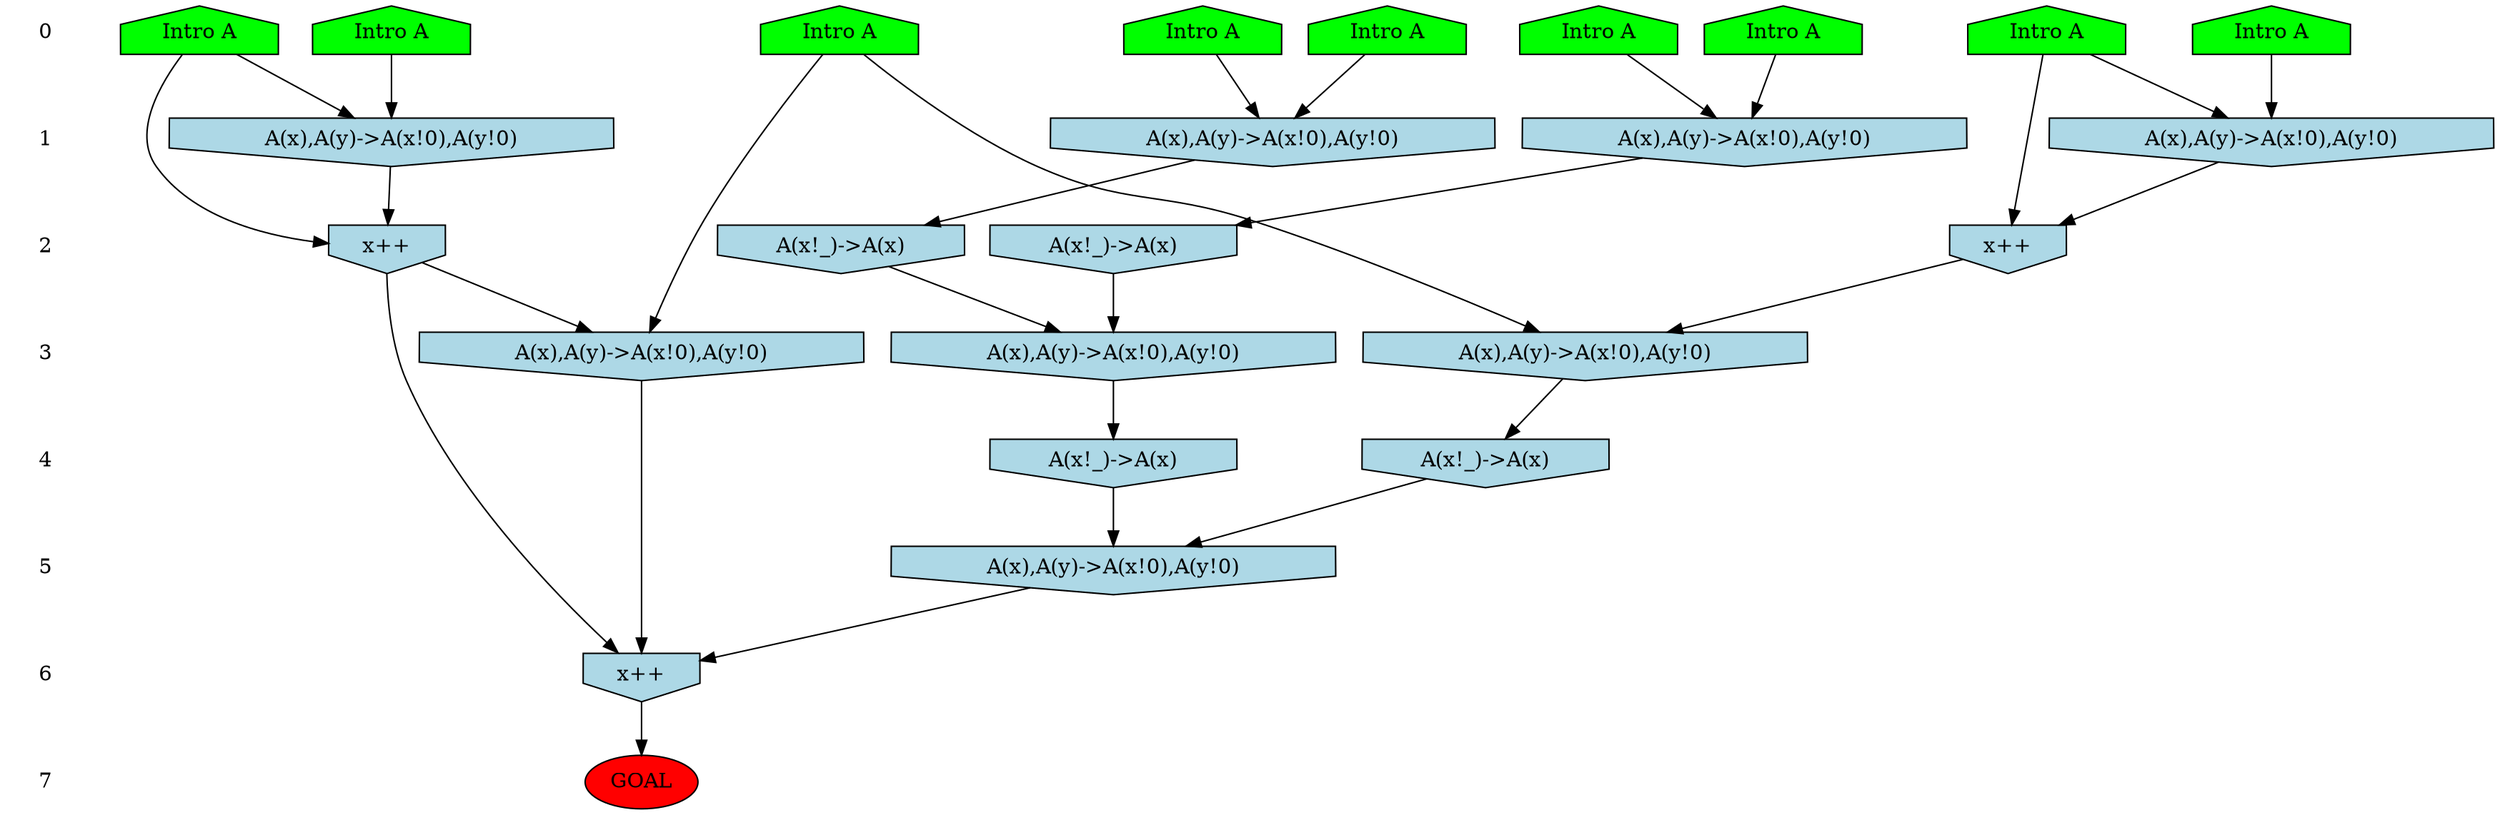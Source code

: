 /* Compression of 1 causal flows obtained in average at 1.913972E+00 t.u */
/* Compressed causal flows were: [527] */
digraph G{
 ranksep=.5 ; 
{ rank = same ; "0" [shape=plaintext] ; node_1 [label ="Intro A", shape=house, style=filled, fillcolor=green] ;
node_2 [label ="Intro A", shape=house, style=filled, fillcolor=green] ;
node_3 [label ="Intro A", shape=house, style=filled, fillcolor=green] ;
node_4 [label ="Intro A", shape=house, style=filled, fillcolor=green] ;
node_5 [label ="Intro A", shape=house, style=filled, fillcolor=green] ;
node_6 [label ="Intro A", shape=house, style=filled, fillcolor=green] ;
node_7 [label ="Intro A", shape=house, style=filled, fillcolor=green] ;
node_8 [label ="Intro A", shape=house, style=filled, fillcolor=green] ;
node_9 [label ="Intro A", shape=house, style=filled, fillcolor=green] ;
}
{ rank = same ; "1" [shape=plaintext] ; node_10 [label="A(x),A(y)->A(x!0),A(y!0)", shape=invhouse, style=filled, fillcolor = lightblue] ;
node_11 [label="A(x),A(y)->A(x!0),A(y!0)", shape=invhouse, style=filled, fillcolor = lightblue] ;
node_12 [label="A(x),A(y)->A(x!0),A(y!0)", shape=invhouse, style=filled, fillcolor = lightblue] ;
node_13 [label="A(x),A(y)->A(x!0),A(y!0)", shape=invhouse, style=filled, fillcolor = lightblue] ;
}
{ rank = same ; "2" [shape=plaintext] ; node_14 [label="x++", shape=invhouse, style=filled, fillcolor = lightblue] ;
node_15 [label="A(x!_)->A(x)", shape=invhouse, style=filled, fillcolor = lightblue] ;
node_16 [label="A(x!_)->A(x)", shape=invhouse, style=filled, fillcolor = lightblue] ;
node_17 [label="x++", shape=invhouse, style=filled, fillcolor = lightblue] ;
}
{ rank = same ; "3" [shape=plaintext] ; node_18 [label="A(x),A(y)->A(x!0),A(y!0)", shape=invhouse, style=filled, fillcolor = lightblue] ;
node_20 [label="A(x),A(y)->A(x!0),A(y!0)", shape=invhouse, style=filled, fillcolor = lightblue] ;
node_22 [label="A(x),A(y)->A(x!0),A(y!0)", shape=invhouse, style=filled, fillcolor = lightblue] ;
}
{ rank = same ; "4" [shape=plaintext] ; node_19 [label="A(x!_)->A(x)", shape=invhouse, style=filled, fillcolor = lightblue] ;
node_21 [label="A(x!_)->A(x)", shape=invhouse, style=filled, fillcolor = lightblue] ;
}
{ rank = same ; "5" [shape=plaintext] ; node_23 [label="A(x),A(y)->A(x!0),A(y!0)", shape=invhouse, style=filled, fillcolor = lightblue] ;
}
{ rank = same ; "6" [shape=plaintext] ; node_24 [label="x++", shape=invhouse, style=filled, fillcolor = lightblue] ;
}
{ rank = same ; "7" [shape=plaintext] ; node_25 [label ="GOAL", style=filled, fillcolor=red] ;
}
"0" -> "1" [style="invis"]; 
"1" -> "2" [style="invis"]; 
"2" -> "3" [style="invis"]; 
"3" -> "4" [style="invis"]; 
"4" -> "5" [style="invis"]; 
"5" -> "6" [style="invis"]; 
"6" -> "7" [style="invis"]; 
node_6 -> node_10
node_8 -> node_10
node_2 -> node_11
node_5 -> node_11
node_3 -> node_12
node_7 -> node_12
node_1 -> node_13
node_9 -> node_13
node_8 -> node_14
node_10 -> node_14
node_13 -> node_15
node_11 -> node_16
node_7 -> node_17
node_12 -> node_17
node_15 -> node_18
node_16 -> node_18
node_18 -> node_19
node_4 -> node_20
node_14 -> node_20
node_20 -> node_21
node_4 -> node_22
node_17 -> node_22
node_19 -> node_23
node_21 -> node_23
node_17 -> node_24
node_22 -> node_24
node_23 -> node_24
node_24 -> node_25
}
/*
 Dot generation time: 0.000378
*/